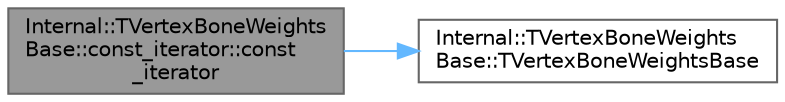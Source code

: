 digraph "Internal::TVertexBoneWeightsBase::const_iterator::const_iterator"
{
 // INTERACTIVE_SVG=YES
 // LATEX_PDF_SIZE
  bgcolor="transparent";
  edge [fontname=Helvetica,fontsize=10,labelfontname=Helvetica,labelfontsize=10];
  node [fontname=Helvetica,fontsize=10,shape=box,height=0.2,width=0.4];
  rankdir="LR";
  Node1 [id="Node000001",label="Internal::TVertexBoneWeights\lBase::const_iterator::const\l_iterator",height=0.2,width=0.4,color="gray40", fillcolor="grey60", style="filled", fontcolor="black",tooltip=" "];
  Node1 -> Node2 [id="edge1_Node000001_Node000002",color="steelblue1",style="solid",tooltip=" "];
  Node2 [id="Node000002",label="Internal::TVertexBoneWeights\lBase::TVertexBoneWeightsBase",height=0.2,width=0.4,color="grey40", fillcolor="white", style="filled",URL="$d1/d54/classInternal_1_1TVertexBoneWeightsBase.html#aae7b1d9446d075c842363ebcdf79c9d0",tooltip=" "];
}
